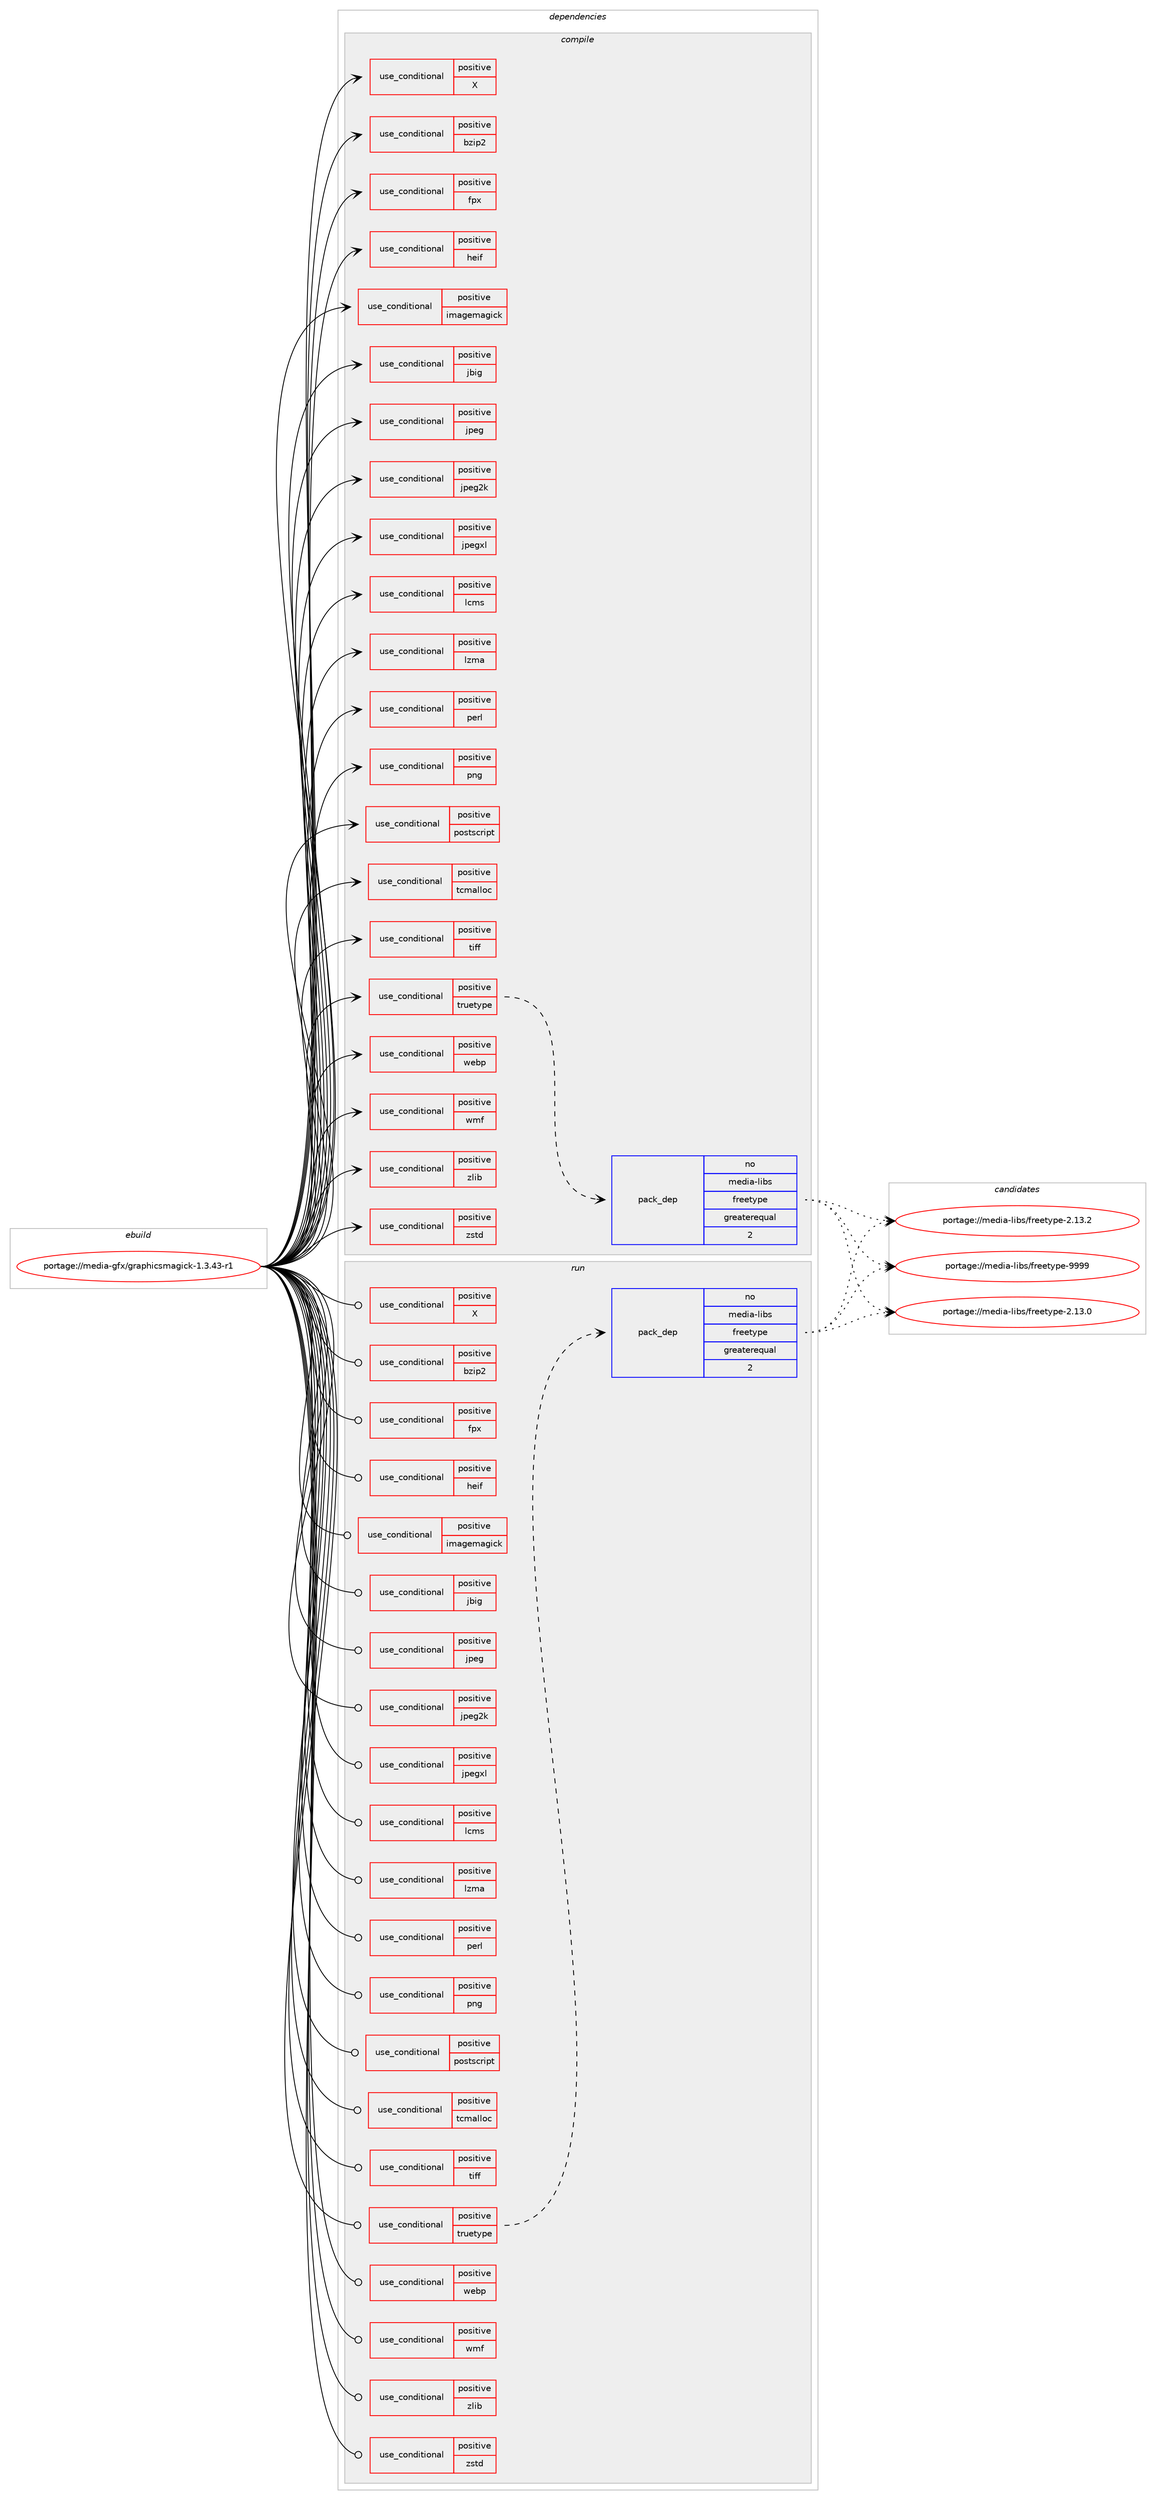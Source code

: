 digraph prolog {

# *************
# Graph options
# *************

newrank=true;
concentrate=true;
compound=true;
graph [rankdir=LR,fontname=Helvetica,fontsize=10,ranksep=1.5];#, ranksep=2.5, nodesep=0.2];
edge  [arrowhead=vee];
node  [fontname=Helvetica,fontsize=10];

# **********
# The ebuild
# **********

subgraph cluster_leftcol {
color=gray;
rank=same;
label=<<i>ebuild</i>>;
id [label="portage://media-gfx/graphicsmagick-1.3.43-r1", color=red, width=4, href="../media-gfx/graphicsmagick-1.3.43-r1.svg"];
}

# ****************
# The dependencies
# ****************

subgraph cluster_midcol {
color=gray;
label=<<i>dependencies</i>>;
subgraph cluster_compile {
fillcolor="#eeeeee";
style=filled;
label=<<i>compile</i>>;
subgraph cond71284 {
dependency151225 [label=<<TABLE BORDER="0" CELLBORDER="1" CELLSPACING="0" CELLPADDING="4"><TR><TD ROWSPAN="3" CELLPADDING="10">use_conditional</TD></TR><TR><TD>positive</TD></TR><TR><TD>X</TD></TR></TABLE>>, shape=none, color=red];
# *** BEGIN UNKNOWN DEPENDENCY TYPE (TODO) ***
# dependency151225 -> package_dependency(portage://media-gfx/graphicsmagick-1.3.43-r1,install,no,x11-libs,libSM,none,[,,],[],[])
# *** END UNKNOWN DEPENDENCY TYPE (TODO) ***

# *** BEGIN UNKNOWN DEPENDENCY TYPE (TODO) ***
# dependency151225 -> package_dependency(portage://media-gfx/graphicsmagick-1.3.43-r1,install,no,x11-libs,libX11,none,[,,],[],[])
# *** END UNKNOWN DEPENDENCY TYPE (TODO) ***

# *** BEGIN UNKNOWN DEPENDENCY TYPE (TODO) ***
# dependency151225 -> package_dependency(portage://media-gfx/graphicsmagick-1.3.43-r1,install,no,x11-libs,libXext,none,[,,],[],[])
# *** END UNKNOWN DEPENDENCY TYPE (TODO) ***

}
id:e -> dependency151225:w [weight=20,style="solid",arrowhead="vee"];
subgraph cond71285 {
dependency151226 [label=<<TABLE BORDER="0" CELLBORDER="1" CELLSPACING="0" CELLPADDING="4"><TR><TD ROWSPAN="3" CELLPADDING="10">use_conditional</TD></TR><TR><TD>positive</TD></TR><TR><TD>bzip2</TD></TR></TABLE>>, shape=none, color=red];
# *** BEGIN UNKNOWN DEPENDENCY TYPE (TODO) ***
# dependency151226 -> package_dependency(portage://media-gfx/graphicsmagick-1.3.43-r1,install,no,app-arch,bzip2,none,[,,],[],[])
# *** END UNKNOWN DEPENDENCY TYPE (TODO) ***

}
id:e -> dependency151226:w [weight=20,style="solid",arrowhead="vee"];
subgraph cond71286 {
dependency151227 [label=<<TABLE BORDER="0" CELLBORDER="1" CELLSPACING="0" CELLPADDING="4"><TR><TD ROWSPAN="3" CELLPADDING="10">use_conditional</TD></TR><TR><TD>positive</TD></TR><TR><TD>fpx</TD></TR></TABLE>>, shape=none, color=red];
# *** BEGIN UNKNOWN DEPENDENCY TYPE (TODO) ***
# dependency151227 -> package_dependency(portage://media-gfx/graphicsmagick-1.3.43-r1,install,no,media-libs,libfpx,none,[,,],[],[])
# *** END UNKNOWN DEPENDENCY TYPE (TODO) ***

}
id:e -> dependency151227:w [weight=20,style="solid",arrowhead="vee"];
subgraph cond71287 {
dependency151228 [label=<<TABLE BORDER="0" CELLBORDER="1" CELLSPACING="0" CELLPADDING="4"><TR><TD ROWSPAN="3" CELLPADDING="10">use_conditional</TD></TR><TR><TD>positive</TD></TR><TR><TD>heif</TD></TR></TABLE>>, shape=none, color=red];
# *** BEGIN UNKNOWN DEPENDENCY TYPE (TODO) ***
# dependency151228 -> package_dependency(portage://media-gfx/graphicsmagick-1.3.43-r1,install,no,media-libs,libheif,none,[,,],any_same_slot,[])
# *** END UNKNOWN DEPENDENCY TYPE (TODO) ***

}
id:e -> dependency151228:w [weight=20,style="solid",arrowhead="vee"];
subgraph cond71288 {
dependency151229 [label=<<TABLE BORDER="0" CELLBORDER="1" CELLSPACING="0" CELLPADDING="4"><TR><TD ROWSPAN="3" CELLPADDING="10">use_conditional</TD></TR><TR><TD>positive</TD></TR><TR><TD>imagemagick</TD></TR></TABLE>>, shape=none, color=red];
# *** BEGIN UNKNOWN DEPENDENCY TYPE (TODO) ***
# dependency151229 -> package_dependency(portage://media-gfx/graphicsmagick-1.3.43-r1,install,weak,media-gfx,imagemagick,none,[,,],[],[])
# *** END UNKNOWN DEPENDENCY TYPE (TODO) ***

}
id:e -> dependency151229:w [weight=20,style="solid",arrowhead="vee"];
subgraph cond71289 {
dependency151230 [label=<<TABLE BORDER="0" CELLBORDER="1" CELLSPACING="0" CELLPADDING="4"><TR><TD ROWSPAN="3" CELLPADDING="10">use_conditional</TD></TR><TR><TD>positive</TD></TR><TR><TD>jbig</TD></TR></TABLE>>, shape=none, color=red];
# *** BEGIN UNKNOWN DEPENDENCY TYPE (TODO) ***
# dependency151230 -> package_dependency(portage://media-gfx/graphicsmagick-1.3.43-r1,install,no,media-libs,jbigkit,none,[,,],[],[])
# *** END UNKNOWN DEPENDENCY TYPE (TODO) ***

}
id:e -> dependency151230:w [weight=20,style="solid",arrowhead="vee"];
subgraph cond71290 {
dependency151231 [label=<<TABLE BORDER="0" CELLBORDER="1" CELLSPACING="0" CELLPADDING="4"><TR><TD ROWSPAN="3" CELLPADDING="10">use_conditional</TD></TR><TR><TD>positive</TD></TR><TR><TD>jpeg</TD></TR></TABLE>>, shape=none, color=red];
# *** BEGIN UNKNOWN DEPENDENCY TYPE (TODO) ***
# dependency151231 -> package_dependency(portage://media-gfx/graphicsmagick-1.3.43-r1,install,no,media-libs,libjpeg-turbo,none,[,,],any_same_slot,[])
# *** END UNKNOWN DEPENDENCY TYPE (TODO) ***

}
id:e -> dependency151231:w [weight=20,style="solid",arrowhead="vee"];
subgraph cond71291 {
dependency151232 [label=<<TABLE BORDER="0" CELLBORDER="1" CELLSPACING="0" CELLPADDING="4"><TR><TD ROWSPAN="3" CELLPADDING="10">use_conditional</TD></TR><TR><TD>positive</TD></TR><TR><TD>jpeg2k</TD></TR></TABLE>>, shape=none, color=red];
# *** BEGIN UNKNOWN DEPENDENCY TYPE (TODO) ***
# dependency151232 -> package_dependency(portage://media-gfx/graphicsmagick-1.3.43-r1,install,no,media-libs,jasper,none,[,,],any_same_slot,[])
# *** END UNKNOWN DEPENDENCY TYPE (TODO) ***

}
id:e -> dependency151232:w [weight=20,style="solid",arrowhead="vee"];
subgraph cond71292 {
dependency151233 [label=<<TABLE BORDER="0" CELLBORDER="1" CELLSPACING="0" CELLPADDING="4"><TR><TD ROWSPAN="3" CELLPADDING="10">use_conditional</TD></TR><TR><TD>positive</TD></TR><TR><TD>jpegxl</TD></TR></TABLE>>, shape=none, color=red];
# *** BEGIN UNKNOWN DEPENDENCY TYPE (TODO) ***
# dependency151233 -> package_dependency(portage://media-gfx/graphicsmagick-1.3.43-r1,install,no,media-libs,libjxl,none,[,,],any_same_slot,[])
# *** END UNKNOWN DEPENDENCY TYPE (TODO) ***

}
id:e -> dependency151233:w [weight=20,style="solid",arrowhead="vee"];
subgraph cond71293 {
dependency151234 [label=<<TABLE BORDER="0" CELLBORDER="1" CELLSPACING="0" CELLPADDING="4"><TR><TD ROWSPAN="3" CELLPADDING="10">use_conditional</TD></TR><TR><TD>positive</TD></TR><TR><TD>lcms</TD></TR></TABLE>>, shape=none, color=red];
# *** BEGIN UNKNOWN DEPENDENCY TYPE (TODO) ***
# dependency151234 -> package_dependency(portage://media-gfx/graphicsmagick-1.3.43-r1,install,no,media-libs,lcms,none,[,,],[slot(2)],[])
# *** END UNKNOWN DEPENDENCY TYPE (TODO) ***

}
id:e -> dependency151234:w [weight=20,style="solid",arrowhead="vee"];
subgraph cond71294 {
dependency151235 [label=<<TABLE BORDER="0" CELLBORDER="1" CELLSPACING="0" CELLPADDING="4"><TR><TD ROWSPAN="3" CELLPADDING="10">use_conditional</TD></TR><TR><TD>positive</TD></TR><TR><TD>lzma</TD></TR></TABLE>>, shape=none, color=red];
# *** BEGIN UNKNOWN DEPENDENCY TYPE (TODO) ***
# dependency151235 -> package_dependency(portage://media-gfx/graphicsmagick-1.3.43-r1,install,no,app-arch,xz-utils,none,[,,],[],[])
# *** END UNKNOWN DEPENDENCY TYPE (TODO) ***

}
id:e -> dependency151235:w [weight=20,style="solid",arrowhead="vee"];
subgraph cond71295 {
dependency151236 [label=<<TABLE BORDER="0" CELLBORDER="1" CELLSPACING="0" CELLPADDING="4"><TR><TD ROWSPAN="3" CELLPADDING="10">use_conditional</TD></TR><TR><TD>positive</TD></TR><TR><TD>perl</TD></TR></TABLE>>, shape=none, color=red];
# *** BEGIN UNKNOWN DEPENDENCY TYPE (TODO) ***
# dependency151236 -> package_dependency(portage://media-gfx/graphicsmagick-1.3.43-r1,install,no,dev-lang,perl,none,[,,],any_same_slot,[])
# *** END UNKNOWN DEPENDENCY TYPE (TODO) ***

}
id:e -> dependency151236:w [weight=20,style="solid",arrowhead="vee"];
subgraph cond71296 {
dependency151237 [label=<<TABLE BORDER="0" CELLBORDER="1" CELLSPACING="0" CELLPADDING="4"><TR><TD ROWSPAN="3" CELLPADDING="10">use_conditional</TD></TR><TR><TD>positive</TD></TR><TR><TD>png</TD></TR></TABLE>>, shape=none, color=red];
# *** BEGIN UNKNOWN DEPENDENCY TYPE (TODO) ***
# dependency151237 -> package_dependency(portage://media-gfx/graphicsmagick-1.3.43-r1,install,no,media-libs,libpng,none,[,,],any_same_slot,[])
# *** END UNKNOWN DEPENDENCY TYPE (TODO) ***

}
id:e -> dependency151237:w [weight=20,style="solid",arrowhead="vee"];
subgraph cond71297 {
dependency151238 [label=<<TABLE BORDER="0" CELLBORDER="1" CELLSPACING="0" CELLPADDING="4"><TR><TD ROWSPAN="3" CELLPADDING="10">use_conditional</TD></TR><TR><TD>positive</TD></TR><TR><TD>postscript</TD></TR></TABLE>>, shape=none, color=red];
# *** BEGIN UNKNOWN DEPENDENCY TYPE (TODO) ***
# dependency151238 -> package_dependency(portage://media-gfx/graphicsmagick-1.3.43-r1,install,no,app-text,ghostscript-gpl,none,[,,],[],[])
# *** END UNKNOWN DEPENDENCY TYPE (TODO) ***

}
id:e -> dependency151238:w [weight=20,style="solid",arrowhead="vee"];
subgraph cond71298 {
dependency151239 [label=<<TABLE BORDER="0" CELLBORDER="1" CELLSPACING="0" CELLPADDING="4"><TR><TD ROWSPAN="3" CELLPADDING="10">use_conditional</TD></TR><TR><TD>positive</TD></TR><TR><TD>tcmalloc</TD></TR></TABLE>>, shape=none, color=red];
# *** BEGIN UNKNOWN DEPENDENCY TYPE (TODO) ***
# dependency151239 -> package_dependency(portage://media-gfx/graphicsmagick-1.3.43-r1,install,no,dev-util,google-perftools,none,[,,],any_same_slot,[])
# *** END UNKNOWN DEPENDENCY TYPE (TODO) ***

}
id:e -> dependency151239:w [weight=20,style="solid",arrowhead="vee"];
subgraph cond71299 {
dependency151240 [label=<<TABLE BORDER="0" CELLBORDER="1" CELLSPACING="0" CELLPADDING="4"><TR><TD ROWSPAN="3" CELLPADDING="10">use_conditional</TD></TR><TR><TD>positive</TD></TR><TR><TD>tiff</TD></TR></TABLE>>, shape=none, color=red];
# *** BEGIN UNKNOWN DEPENDENCY TYPE (TODO) ***
# dependency151240 -> package_dependency(portage://media-gfx/graphicsmagick-1.3.43-r1,install,no,media-libs,tiff,none,[,,],any_same_slot,[])
# *** END UNKNOWN DEPENDENCY TYPE (TODO) ***

}
id:e -> dependency151240:w [weight=20,style="solid",arrowhead="vee"];
subgraph cond71300 {
dependency151241 [label=<<TABLE BORDER="0" CELLBORDER="1" CELLSPACING="0" CELLPADDING="4"><TR><TD ROWSPAN="3" CELLPADDING="10">use_conditional</TD></TR><TR><TD>positive</TD></TR><TR><TD>truetype</TD></TR></TABLE>>, shape=none, color=red];
# *** BEGIN UNKNOWN DEPENDENCY TYPE (TODO) ***
# dependency151241 -> package_dependency(portage://media-gfx/graphicsmagick-1.3.43-r1,install,no,media-fonts,urw-fonts,none,[,,],[],[])
# *** END UNKNOWN DEPENDENCY TYPE (TODO) ***

subgraph pack77658 {
dependency151242 [label=<<TABLE BORDER="0" CELLBORDER="1" CELLSPACING="0" CELLPADDING="4" WIDTH="220"><TR><TD ROWSPAN="6" CELLPADDING="30">pack_dep</TD></TR><TR><TD WIDTH="110">no</TD></TR><TR><TD>media-libs</TD></TR><TR><TD>freetype</TD></TR><TR><TD>greaterequal</TD></TR><TR><TD>2</TD></TR></TABLE>>, shape=none, color=blue];
}
dependency151241:e -> dependency151242:w [weight=20,style="dashed",arrowhead="vee"];
}
id:e -> dependency151241:w [weight=20,style="solid",arrowhead="vee"];
subgraph cond71301 {
dependency151243 [label=<<TABLE BORDER="0" CELLBORDER="1" CELLSPACING="0" CELLPADDING="4"><TR><TD ROWSPAN="3" CELLPADDING="10">use_conditional</TD></TR><TR><TD>positive</TD></TR><TR><TD>webp</TD></TR></TABLE>>, shape=none, color=red];
# *** BEGIN UNKNOWN DEPENDENCY TYPE (TODO) ***
# dependency151243 -> package_dependency(portage://media-gfx/graphicsmagick-1.3.43-r1,install,no,media-libs,libwebp,none,[,,],any_same_slot,[])
# *** END UNKNOWN DEPENDENCY TYPE (TODO) ***

}
id:e -> dependency151243:w [weight=20,style="solid",arrowhead="vee"];
subgraph cond71302 {
dependency151244 [label=<<TABLE BORDER="0" CELLBORDER="1" CELLSPACING="0" CELLPADDING="4"><TR><TD ROWSPAN="3" CELLPADDING="10">use_conditional</TD></TR><TR><TD>positive</TD></TR><TR><TD>wmf</TD></TR></TABLE>>, shape=none, color=red];
# *** BEGIN UNKNOWN DEPENDENCY TYPE (TODO) ***
# dependency151244 -> package_dependency(portage://media-gfx/graphicsmagick-1.3.43-r1,install,no,media-libs,libwmf,none,[,,],[],[])
# *** END UNKNOWN DEPENDENCY TYPE (TODO) ***

}
id:e -> dependency151244:w [weight=20,style="solid",arrowhead="vee"];
subgraph cond71303 {
dependency151245 [label=<<TABLE BORDER="0" CELLBORDER="1" CELLSPACING="0" CELLPADDING="4"><TR><TD ROWSPAN="3" CELLPADDING="10">use_conditional</TD></TR><TR><TD>positive</TD></TR><TR><TD>zlib</TD></TR></TABLE>>, shape=none, color=red];
# *** BEGIN UNKNOWN DEPENDENCY TYPE (TODO) ***
# dependency151245 -> package_dependency(portage://media-gfx/graphicsmagick-1.3.43-r1,install,no,sys-libs,zlib,none,[,,],[],[])
# *** END UNKNOWN DEPENDENCY TYPE (TODO) ***

}
id:e -> dependency151245:w [weight=20,style="solid",arrowhead="vee"];
subgraph cond71304 {
dependency151246 [label=<<TABLE BORDER="0" CELLBORDER="1" CELLSPACING="0" CELLPADDING="4"><TR><TD ROWSPAN="3" CELLPADDING="10">use_conditional</TD></TR><TR><TD>positive</TD></TR><TR><TD>zstd</TD></TR></TABLE>>, shape=none, color=red];
# *** BEGIN UNKNOWN DEPENDENCY TYPE (TODO) ***
# dependency151246 -> package_dependency(portage://media-gfx/graphicsmagick-1.3.43-r1,install,no,app-arch,zstd,none,[,,],any_same_slot,[])
# *** END UNKNOWN DEPENDENCY TYPE (TODO) ***

}
id:e -> dependency151246:w [weight=20,style="solid",arrowhead="vee"];
# *** BEGIN UNKNOWN DEPENDENCY TYPE (TODO) ***
# id -> package_dependency(portage://media-gfx/graphicsmagick-1.3.43-r1,install,no,dev-libs,libltdl,none,[,,],[],[])
# *** END UNKNOWN DEPENDENCY TYPE (TODO) ***

}
subgraph cluster_compileandrun {
fillcolor="#eeeeee";
style=filled;
label=<<i>compile and run</i>>;
}
subgraph cluster_run {
fillcolor="#eeeeee";
style=filled;
label=<<i>run</i>>;
subgraph cond71305 {
dependency151247 [label=<<TABLE BORDER="0" CELLBORDER="1" CELLSPACING="0" CELLPADDING="4"><TR><TD ROWSPAN="3" CELLPADDING="10">use_conditional</TD></TR><TR><TD>positive</TD></TR><TR><TD>X</TD></TR></TABLE>>, shape=none, color=red];
# *** BEGIN UNKNOWN DEPENDENCY TYPE (TODO) ***
# dependency151247 -> package_dependency(portage://media-gfx/graphicsmagick-1.3.43-r1,run,no,x11-libs,libSM,none,[,,],[],[])
# *** END UNKNOWN DEPENDENCY TYPE (TODO) ***

# *** BEGIN UNKNOWN DEPENDENCY TYPE (TODO) ***
# dependency151247 -> package_dependency(portage://media-gfx/graphicsmagick-1.3.43-r1,run,no,x11-libs,libX11,none,[,,],[],[])
# *** END UNKNOWN DEPENDENCY TYPE (TODO) ***

# *** BEGIN UNKNOWN DEPENDENCY TYPE (TODO) ***
# dependency151247 -> package_dependency(portage://media-gfx/graphicsmagick-1.3.43-r1,run,no,x11-libs,libXext,none,[,,],[],[])
# *** END UNKNOWN DEPENDENCY TYPE (TODO) ***

}
id:e -> dependency151247:w [weight=20,style="solid",arrowhead="odot"];
subgraph cond71306 {
dependency151248 [label=<<TABLE BORDER="0" CELLBORDER="1" CELLSPACING="0" CELLPADDING="4"><TR><TD ROWSPAN="3" CELLPADDING="10">use_conditional</TD></TR><TR><TD>positive</TD></TR><TR><TD>bzip2</TD></TR></TABLE>>, shape=none, color=red];
# *** BEGIN UNKNOWN DEPENDENCY TYPE (TODO) ***
# dependency151248 -> package_dependency(portage://media-gfx/graphicsmagick-1.3.43-r1,run,no,app-arch,bzip2,none,[,,],[],[])
# *** END UNKNOWN DEPENDENCY TYPE (TODO) ***

}
id:e -> dependency151248:w [weight=20,style="solid",arrowhead="odot"];
subgraph cond71307 {
dependency151249 [label=<<TABLE BORDER="0" CELLBORDER="1" CELLSPACING="0" CELLPADDING="4"><TR><TD ROWSPAN="3" CELLPADDING="10">use_conditional</TD></TR><TR><TD>positive</TD></TR><TR><TD>fpx</TD></TR></TABLE>>, shape=none, color=red];
# *** BEGIN UNKNOWN DEPENDENCY TYPE (TODO) ***
# dependency151249 -> package_dependency(portage://media-gfx/graphicsmagick-1.3.43-r1,run,no,media-libs,libfpx,none,[,,],[],[])
# *** END UNKNOWN DEPENDENCY TYPE (TODO) ***

}
id:e -> dependency151249:w [weight=20,style="solid",arrowhead="odot"];
subgraph cond71308 {
dependency151250 [label=<<TABLE BORDER="0" CELLBORDER="1" CELLSPACING="0" CELLPADDING="4"><TR><TD ROWSPAN="3" CELLPADDING="10">use_conditional</TD></TR><TR><TD>positive</TD></TR><TR><TD>heif</TD></TR></TABLE>>, shape=none, color=red];
# *** BEGIN UNKNOWN DEPENDENCY TYPE (TODO) ***
# dependency151250 -> package_dependency(portage://media-gfx/graphicsmagick-1.3.43-r1,run,no,media-libs,libheif,none,[,,],any_same_slot,[])
# *** END UNKNOWN DEPENDENCY TYPE (TODO) ***

}
id:e -> dependency151250:w [weight=20,style="solid",arrowhead="odot"];
subgraph cond71309 {
dependency151251 [label=<<TABLE BORDER="0" CELLBORDER="1" CELLSPACING="0" CELLPADDING="4"><TR><TD ROWSPAN="3" CELLPADDING="10">use_conditional</TD></TR><TR><TD>positive</TD></TR><TR><TD>imagemagick</TD></TR></TABLE>>, shape=none, color=red];
# *** BEGIN UNKNOWN DEPENDENCY TYPE (TODO) ***
# dependency151251 -> package_dependency(portage://media-gfx/graphicsmagick-1.3.43-r1,run,weak,media-gfx,imagemagick,none,[,,],[],[])
# *** END UNKNOWN DEPENDENCY TYPE (TODO) ***

}
id:e -> dependency151251:w [weight=20,style="solid",arrowhead="odot"];
subgraph cond71310 {
dependency151252 [label=<<TABLE BORDER="0" CELLBORDER="1" CELLSPACING="0" CELLPADDING="4"><TR><TD ROWSPAN="3" CELLPADDING="10">use_conditional</TD></TR><TR><TD>positive</TD></TR><TR><TD>jbig</TD></TR></TABLE>>, shape=none, color=red];
# *** BEGIN UNKNOWN DEPENDENCY TYPE (TODO) ***
# dependency151252 -> package_dependency(portage://media-gfx/graphicsmagick-1.3.43-r1,run,no,media-libs,jbigkit,none,[,,],[],[])
# *** END UNKNOWN DEPENDENCY TYPE (TODO) ***

}
id:e -> dependency151252:w [weight=20,style="solid",arrowhead="odot"];
subgraph cond71311 {
dependency151253 [label=<<TABLE BORDER="0" CELLBORDER="1" CELLSPACING="0" CELLPADDING="4"><TR><TD ROWSPAN="3" CELLPADDING="10">use_conditional</TD></TR><TR><TD>positive</TD></TR><TR><TD>jpeg</TD></TR></TABLE>>, shape=none, color=red];
# *** BEGIN UNKNOWN DEPENDENCY TYPE (TODO) ***
# dependency151253 -> package_dependency(portage://media-gfx/graphicsmagick-1.3.43-r1,run,no,media-libs,libjpeg-turbo,none,[,,],any_same_slot,[])
# *** END UNKNOWN DEPENDENCY TYPE (TODO) ***

}
id:e -> dependency151253:w [weight=20,style="solid",arrowhead="odot"];
subgraph cond71312 {
dependency151254 [label=<<TABLE BORDER="0" CELLBORDER="1" CELLSPACING="0" CELLPADDING="4"><TR><TD ROWSPAN="3" CELLPADDING="10">use_conditional</TD></TR><TR><TD>positive</TD></TR><TR><TD>jpeg2k</TD></TR></TABLE>>, shape=none, color=red];
# *** BEGIN UNKNOWN DEPENDENCY TYPE (TODO) ***
# dependency151254 -> package_dependency(portage://media-gfx/graphicsmagick-1.3.43-r1,run,no,media-libs,jasper,none,[,,],any_same_slot,[])
# *** END UNKNOWN DEPENDENCY TYPE (TODO) ***

}
id:e -> dependency151254:w [weight=20,style="solid",arrowhead="odot"];
subgraph cond71313 {
dependency151255 [label=<<TABLE BORDER="0" CELLBORDER="1" CELLSPACING="0" CELLPADDING="4"><TR><TD ROWSPAN="3" CELLPADDING="10">use_conditional</TD></TR><TR><TD>positive</TD></TR><TR><TD>jpegxl</TD></TR></TABLE>>, shape=none, color=red];
# *** BEGIN UNKNOWN DEPENDENCY TYPE (TODO) ***
# dependency151255 -> package_dependency(portage://media-gfx/graphicsmagick-1.3.43-r1,run,no,media-libs,libjxl,none,[,,],any_same_slot,[])
# *** END UNKNOWN DEPENDENCY TYPE (TODO) ***

}
id:e -> dependency151255:w [weight=20,style="solid",arrowhead="odot"];
subgraph cond71314 {
dependency151256 [label=<<TABLE BORDER="0" CELLBORDER="1" CELLSPACING="0" CELLPADDING="4"><TR><TD ROWSPAN="3" CELLPADDING="10">use_conditional</TD></TR><TR><TD>positive</TD></TR><TR><TD>lcms</TD></TR></TABLE>>, shape=none, color=red];
# *** BEGIN UNKNOWN DEPENDENCY TYPE (TODO) ***
# dependency151256 -> package_dependency(portage://media-gfx/graphicsmagick-1.3.43-r1,run,no,media-libs,lcms,none,[,,],[slot(2)],[])
# *** END UNKNOWN DEPENDENCY TYPE (TODO) ***

}
id:e -> dependency151256:w [weight=20,style="solid",arrowhead="odot"];
subgraph cond71315 {
dependency151257 [label=<<TABLE BORDER="0" CELLBORDER="1" CELLSPACING="0" CELLPADDING="4"><TR><TD ROWSPAN="3" CELLPADDING="10">use_conditional</TD></TR><TR><TD>positive</TD></TR><TR><TD>lzma</TD></TR></TABLE>>, shape=none, color=red];
# *** BEGIN UNKNOWN DEPENDENCY TYPE (TODO) ***
# dependency151257 -> package_dependency(portage://media-gfx/graphicsmagick-1.3.43-r1,run,no,app-arch,xz-utils,none,[,,],[],[])
# *** END UNKNOWN DEPENDENCY TYPE (TODO) ***

}
id:e -> dependency151257:w [weight=20,style="solid",arrowhead="odot"];
subgraph cond71316 {
dependency151258 [label=<<TABLE BORDER="0" CELLBORDER="1" CELLSPACING="0" CELLPADDING="4"><TR><TD ROWSPAN="3" CELLPADDING="10">use_conditional</TD></TR><TR><TD>positive</TD></TR><TR><TD>perl</TD></TR></TABLE>>, shape=none, color=red];
# *** BEGIN UNKNOWN DEPENDENCY TYPE (TODO) ***
# dependency151258 -> package_dependency(portage://media-gfx/graphicsmagick-1.3.43-r1,run,no,dev-lang,perl,none,[,,],any_same_slot,[])
# *** END UNKNOWN DEPENDENCY TYPE (TODO) ***

}
id:e -> dependency151258:w [weight=20,style="solid",arrowhead="odot"];
subgraph cond71317 {
dependency151259 [label=<<TABLE BORDER="0" CELLBORDER="1" CELLSPACING="0" CELLPADDING="4"><TR><TD ROWSPAN="3" CELLPADDING="10">use_conditional</TD></TR><TR><TD>positive</TD></TR><TR><TD>png</TD></TR></TABLE>>, shape=none, color=red];
# *** BEGIN UNKNOWN DEPENDENCY TYPE (TODO) ***
# dependency151259 -> package_dependency(portage://media-gfx/graphicsmagick-1.3.43-r1,run,no,media-libs,libpng,none,[,,],any_same_slot,[])
# *** END UNKNOWN DEPENDENCY TYPE (TODO) ***

}
id:e -> dependency151259:w [weight=20,style="solid",arrowhead="odot"];
subgraph cond71318 {
dependency151260 [label=<<TABLE BORDER="0" CELLBORDER="1" CELLSPACING="0" CELLPADDING="4"><TR><TD ROWSPAN="3" CELLPADDING="10">use_conditional</TD></TR><TR><TD>positive</TD></TR><TR><TD>postscript</TD></TR></TABLE>>, shape=none, color=red];
# *** BEGIN UNKNOWN DEPENDENCY TYPE (TODO) ***
# dependency151260 -> package_dependency(portage://media-gfx/graphicsmagick-1.3.43-r1,run,no,app-text,ghostscript-gpl,none,[,,],[],[])
# *** END UNKNOWN DEPENDENCY TYPE (TODO) ***

}
id:e -> dependency151260:w [weight=20,style="solid",arrowhead="odot"];
subgraph cond71319 {
dependency151261 [label=<<TABLE BORDER="0" CELLBORDER="1" CELLSPACING="0" CELLPADDING="4"><TR><TD ROWSPAN="3" CELLPADDING="10">use_conditional</TD></TR><TR><TD>positive</TD></TR><TR><TD>tcmalloc</TD></TR></TABLE>>, shape=none, color=red];
# *** BEGIN UNKNOWN DEPENDENCY TYPE (TODO) ***
# dependency151261 -> package_dependency(portage://media-gfx/graphicsmagick-1.3.43-r1,run,no,dev-util,google-perftools,none,[,,],any_same_slot,[])
# *** END UNKNOWN DEPENDENCY TYPE (TODO) ***

}
id:e -> dependency151261:w [weight=20,style="solid",arrowhead="odot"];
subgraph cond71320 {
dependency151262 [label=<<TABLE BORDER="0" CELLBORDER="1" CELLSPACING="0" CELLPADDING="4"><TR><TD ROWSPAN="3" CELLPADDING="10">use_conditional</TD></TR><TR><TD>positive</TD></TR><TR><TD>tiff</TD></TR></TABLE>>, shape=none, color=red];
# *** BEGIN UNKNOWN DEPENDENCY TYPE (TODO) ***
# dependency151262 -> package_dependency(portage://media-gfx/graphicsmagick-1.3.43-r1,run,no,media-libs,tiff,none,[,,],any_same_slot,[])
# *** END UNKNOWN DEPENDENCY TYPE (TODO) ***

}
id:e -> dependency151262:w [weight=20,style="solid",arrowhead="odot"];
subgraph cond71321 {
dependency151263 [label=<<TABLE BORDER="0" CELLBORDER="1" CELLSPACING="0" CELLPADDING="4"><TR><TD ROWSPAN="3" CELLPADDING="10">use_conditional</TD></TR><TR><TD>positive</TD></TR><TR><TD>truetype</TD></TR></TABLE>>, shape=none, color=red];
# *** BEGIN UNKNOWN DEPENDENCY TYPE (TODO) ***
# dependency151263 -> package_dependency(portage://media-gfx/graphicsmagick-1.3.43-r1,run,no,media-fonts,urw-fonts,none,[,,],[],[])
# *** END UNKNOWN DEPENDENCY TYPE (TODO) ***

subgraph pack77659 {
dependency151264 [label=<<TABLE BORDER="0" CELLBORDER="1" CELLSPACING="0" CELLPADDING="4" WIDTH="220"><TR><TD ROWSPAN="6" CELLPADDING="30">pack_dep</TD></TR><TR><TD WIDTH="110">no</TD></TR><TR><TD>media-libs</TD></TR><TR><TD>freetype</TD></TR><TR><TD>greaterequal</TD></TR><TR><TD>2</TD></TR></TABLE>>, shape=none, color=blue];
}
dependency151263:e -> dependency151264:w [weight=20,style="dashed",arrowhead="vee"];
}
id:e -> dependency151263:w [weight=20,style="solid",arrowhead="odot"];
subgraph cond71322 {
dependency151265 [label=<<TABLE BORDER="0" CELLBORDER="1" CELLSPACING="0" CELLPADDING="4"><TR><TD ROWSPAN="3" CELLPADDING="10">use_conditional</TD></TR><TR><TD>positive</TD></TR><TR><TD>webp</TD></TR></TABLE>>, shape=none, color=red];
# *** BEGIN UNKNOWN DEPENDENCY TYPE (TODO) ***
# dependency151265 -> package_dependency(portage://media-gfx/graphicsmagick-1.3.43-r1,run,no,media-libs,libwebp,none,[,,],any_same_slot,[])
# *** END UNKNOWN DEPENDENCY TYPE (TODO) ***

}
id:e -> dependency151265:w [weight=20,style="solid",arrowhead="odot"];
subgraph cond71323 {
dependency151266 [label=<<TABLE BORDER="0" CELLBORDER="1" CELLSPACING="0" CELLPADDING="4"><TR><TD ROWSPAN="3" CELLPADDING="10">use_conditional</TD></TR><TR><TD>positive</TD></TR><TR><TD>wmf</TD></TR></TABLE>>, shape=none, color=red];
# *** BEGIN UNKNOWN DEPENDENCY TYPE (TODO) ***
# dependency151266 -> package_dependency(portage://media-gfx/graphicsmagick-1.3.43-r1,run,no,media-libs,libwmf,none,[,,],[],[])
# *** END UNKNOWN DEPENDENCY TYPE (TODO) ***

}
id:e -> dependency151266:w [weight=20,style="solid",arrowhead="odot"];
subgraph cond71324 {
dependency151267 [label=<<TABLE BORDER="0" CELLBORDER="1" CELLSPACING="0" CELLPADDING="4"><TR><TD ROWSPAN="3" CELLPADDING="10">use_conditional</TD></TR><TR><TD>positive</TD></TR><TR><TD>zlib</TD></TR></TABLE>>, shape=none, color=red];
# *** BEGIN UNKNOWN DEPENDENCY TYPE (TODO) ***
# dependency151267 -> package_dependency(portage://media-gfx/graphicsmagick-1.3.43-r1,run,no,sys-libs,zlib,none,[,,],[],[])
# *** END UNKNOWN DEPENDENCY TYPE (TODO) ***

}
id:e -> dependency151267:w [weight=20,style="solid",arrowhead="odot"];
subgraph cond71325 {
dependency151268 [label=<<TABLE BORDER="0" CELLBORDER="1" CELLSPACING="0" CELLPADDING="4"><TR><TD ROWSPAN="3" CELLPADDING="10">use_conditional</TD></TR><TR><TD>positive</TD></TR><TR><TD>zstd</TD></TR></TABLE>>, shape=none, color=red];
# *** BEGIN UNKNOWN DEPENDENCY TYPE (TODO) ***
# dependency151268 -> package_dependency(portage://media-gfx/graphicsmagick-1.3.43-r1,run,no,app-arch,zstd,none,[,,],any_same_slot,[])
# *** END UNKNOWN DEPENDENCY TYPE (TODO) ***

}
id:e -> dependency151268:w [weight=20,style="solid",arrowhead="odot"];
# *** BEGIN UNKNOWN DEPENDENCY TYPE (TODO) ***
# id -> package_dependency(portage://media-gfx/graphicsmagick-1.3.43-r1,run,no,dev-libs,libltdl,none,[,,],[],[])
# *** END UNKNOWN DEPENDENCY TYPE (TODO) ***

}
}

# **************
# The candidates
# **************

subgraph cluster_choices {
rank=same;
color=gray;
label=<<i>candidates</i>>;

subgraph choice77658 {
color=black;
nodesep=1;
choice1091011001059745108105981154710211410110111612111210145504649514648 [label="portage://media-libs/freetype-2.13.0", color=red, width=4,href="../media-libs/freetype-2.13.0.svg"];
choice1091011001059745108105981154710211410110111612111210145504649514650 [label="portage://media-libs/freetype-2.13.2", color=red, width=4,href="../media-libs/freetype-2.13.2.svg"];
choice109101100105974510810598115471021141011011161211121014557575757 [label="portage://media-libs/freetype-9999", color=red, width=4,href="../media-libs/freetype-9999.svg"];
dependency151242:e -> choice1091011001059745108105981154710211410110111612111210145504649514648:w [style=dotted,weight="100"];
dependency151242:e -> choice1091011001059745108105981154710211410110111612111210145504649514650:w [style=dotted,weight="100"];
dependency151242:e -> choice109101100105974510810598115471021141011011161211121014557575757:w [style=dotted,weight="100"];
}
subgraph choice77659 {
color=black;
nodesep=1;
choice1091011001059745108105981154710211410110111612111210145504649514648 [label="portage://media-libs/freetype-2.13.0", color=red, width=4,href="../media-libs/freetype-2.13.0.svg"];
choice1091011001059745108105981154710211410110111612111210145504649514650 [label="portage://media-libs/freetype-2.13.2", color=red, width=4,href="../media-libs/freetype-2.13.2.svg"];
choice109101100105974510810598115471021141011011161211121014557575757 [label="portage://media-libs/freetype-9999", color=red, width=4,href="../media-libs/freetype-9999.svg"];
dependency151264:e -> choice1091011001059745108105981154710211410110111612111210145504649514648:w [style=dotted,weight="100"];
dependency151264:e -> choice1091011001059745108105981154710211410110111612111210145504649514650:w [style=dotted,weight="100"];
dependency151264:e -> choice109101100105974510810598115471021141011011161211121014557575757:w [style=dotted,weight="100"];
}
}

}
